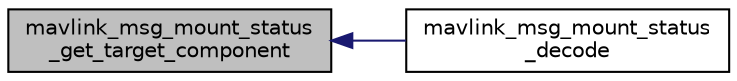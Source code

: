 digraph "mavlink_msg_mount_status_get_target_component"
{
 // INTERACTIVE_SVG=YES
  edge [fontname="Helvetica",fontsize="10",labelfontname="Helvetica",labelfontsize="10"];
  node [fontname="Helvetica",fontsize="10",shape=record];
  rankdir="LR";
  Node1 [label="mavlink_msg_mount_status\l_get_target_component",height=0.2,width=0.4,color="black", fillcolor="grey75", style="filled" fontcolor="black"];
  Node1 -> Node2 [dir="back",color="midnightblue",fontsize="10",style="solid",fontname="Helvetica"];
  Node2 [label="mavlink_msg_mount_status\l_decode",height=0.2,width=0.4,color="black", fillcolor="white", style="filled",URL="$v1_80_2ardupilotmega_2mavlink__msg__mount__status_8h.html#a8c67f9c0ffe1da7d3af637f507e2025b",tooltip="Decode a mount_status message into a struct. "];
}
